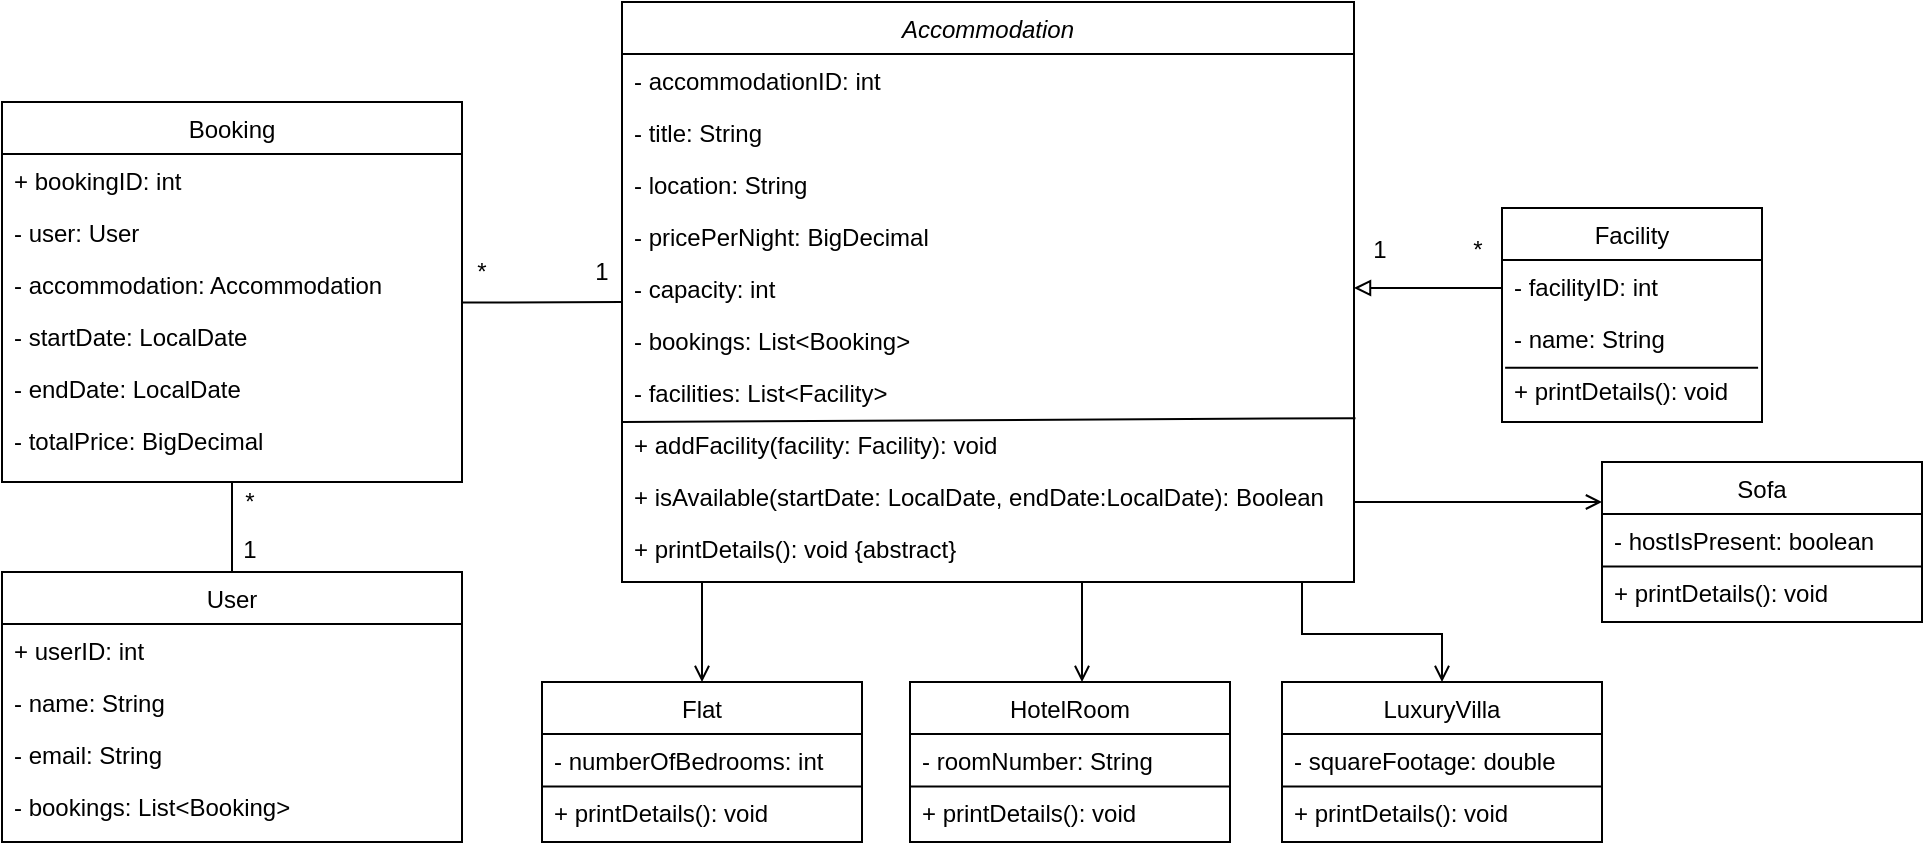 <mxfile version="28.2.8">
  <diagram id="C5RBs43oDa-KdzZeNtuy" name="Page-1">
    <mxGraphModel dx="1944" dy="622" grid="1" gridSize="10" guides="1" tooltips="1" connect="1" arrows="1" fold="1" page="1" pageScale="1" pageWidth="827" pageHeight="1169" math="0" shadow="0">
      <root>
        <mxCell id="WIyWlLk6GJQsqaUBKTNV-0" />
        <mxCell id="WIyWlLk6GJQsqaUBKTNV-1" parent="WIyWlLk6GJQsqaUBKTNV-0" />
        <mxCell id="A8OxmwOQw2GTd8wpq_th-40" style="edgeStyle=orthogonalEdgeStyle;rounded=0;orthogonalLoop=1;jettySize=auto;html=1;entryX=0.5;entryY=0;entryDx=0;entryDy=0;endArrow=open;endFill=0;" edge="1" parent="WIyWlLk6GJQsqaUBKTNV-1" target="A8OxmwOQw2GTd8wpq_th-9">
          <mxGeometry relative="1" as="geometry">
            <mxPoint x="130" y="300" as="sourcePoint" />
            <Array as="points">
              <mxPoint x="150" y="300" />
            </Array>
          </mxGeometry>
        </mxCell>
        <mxCell id="zkfFHV4jXpPFQw0GAbJ--0" value="Accommodation" style="swimlane;fontStyle=2;align=center;verticalAlign=top;childLayout=stackLayout;horizontal=1;startSize=26;horizontalStack=0;resizeParent=1;resizeLast=0;collapsible=1;marginBottom=0;rounded=0;shadow=0;strokeWidth=1;" parent="WIyWlLk6GJQsqaUBKTNV-1" vertex="1">
          <mxGeometry x="110" y="10" width="366" height="290" as="geometry">
            <mxRectangle x="230" y="140" width="160" height="26" as="alternateBounds" />
          </mxGeometry>
        </mxCell>
        <mxCell id="zkfFHV4jXpPFQw0GAbJ--1" value="- accommodationID: int" style="text;align=left;verticalAlign=top;spacingLeft=4;spacingRight=4;overflow=hidden;rotatable=0;points=[[0,0.5],[1,0.5]];portConstraint=eastwest;" parent="zkfFHV4jXpPFQw0GAbJ--0" vertex="1">
          <mxGeometry y="26" width="366" height="26" as="geometry" />
        </mxCell>
        <mxCell id="zkfFHV4jXpPFQw0GAbJ--2" value="- title: String" style="text;align=left;verticalAlign=top;spacingLeft=4;spacingRight=4;overflow=hidden;rotatable=0;points=[[0,0.5],[1,0.5]];portConstraint=eastwest;rounded=0;shadow=0;html=0;" parent="zkfFHV4jXpPFQw0GAbJ--0" vertex="1">
          <mxGeometry y="52" width="366" height="26" as="geometry" />
        </mxCell>
        <mxCell id="zkfFHV4jXpPFQw0GAbJ--3" value="- location: String&#xa;" style="text;align=left;verticalAlign=top;spacingLeft=4;spacingRight=4;overflow=hidden;rotatable=0;points=[[0,0.5],[1,0.5]];portConstraint=eastwest;rounded=0;shadow=0;html=0;" parent="zkfFHV4jXpPFQw0GAbJ--0" vertex="1">
          <mxGeometry y="78" width="366" height="26" as="geometry" />
        </mxCell>
        <mxCell id="A8OxmwOQw2GTd8wpq_th-0" value="- pricePerNight: BigDecimal&#xa;" style="text;align=left;verticalAlign=top;spacingLeft=4;spacingRight=4;overflow=hidden;rotatable=0;points=[[0,0.5],[1,0.5]];portConstraint=eastwest;rounded=0;shadow=0;html=0;" vertex="1" parent="zkfFHV4jXpPFQw0GAbJ--0">
          <mxGeometry y="104" width="366" height="26" as="geometry" />
        </mxCell>
        <mxCell id="A8OxmwOQw2GTd8wpq_th-1" value="- capacity: int&#xa;" style="text;align=left;verticalAlign=top;spacingLeft=4;spacingRight=4;overflow=hidden;rotatable=0;points=[[0,0.5],[1,0.5]];portConstraint=eastwest;rounded=0;shadow=0;html=0;" vertex="1" parent="zkfFHV4jXpPFQw0GAbJ--0">
          <mxGeometry y="130" width="366" height="26" as="geometry" />
        </mxCell>
        <mxCell id="A8OxmwOQw2GTd8wpq_th-37" value="" style="endArrow=none;html=1;rounded=0;entryX=1.002;entryY=0.003;entryDx=0;entryDy=0;entryPerimeter=0;" edge="1" parent="zkfFHV4jXpPFQw0GAbJ--0" target="A8OxmwOQw2GTd8wpq_th-19">
          <mxGeometry width="50" height="50" relative="1" as="geometry">
            <mxPoint y="210" as="sourcePoint" />
            <mxPoint x="50" y="160" as="targetPoint" />
          </mxGeometry>
        </mxCell>
        <mxCell id="A8OxmwOQw2GTd8wpq_th-2" value="- bookings: List&lt;Booking&gt;&#xa;" style="text;align=left;verticalAlign=top;spacingLeft=4;spacingRight=4;overflow=hidden;rotatable=0;points=[[0,0.5],[1,0.5]];portConstraint=eastwest;rounded=0;shadow=0;html=0;" vertex="1" parent="zkfFHV4jXpPFQw0GAbJ--0">
          <mxGeometry y="156" width="366" height="26" as="geometry" />
        </mxCell>
        <mxCell id="A8OxmwOQw2GTd8wpq_th-35" value="- facilities: List&lt;Facility&gt;&#xa;" style="text;align=left;verticalAlign=top;spacingLeft=4;spacingRight=4;overflow=hidden;rotatable=0;points=[[0,0.5],[1,0.5]];portConstraint=eastwest;rounded=0;shadow=0;html=0;" vertex="1" parent="zkfFHV4jXpPFQw0GAbJ--0">
          <mxGeometry y="182" width="366" height="26" as="geometry" />
        </mxCell>
        <mxCell id="A8OxmwOQw2GTd8wpq_th-19" value="+ addFacility(facility: Facility): void " style="text;align=left;verticalAlign=top;spacingLeft=4;spacingRight=4;overflow=hidden;rotatable=0;points=[[0,0.5],[1,0.5]];portConstraint=eastwest;rounded=0;shadow=0;html=0;" vertex="1" parent="zkfFHV4jXpPFQw0GAbJ--0">
          <mxGeometry y="208" width="366" height="26" as="geometry" />
        </mxCell>
        <mxCell id="A8OxmwOQw2GTd8wpq_th-3" value="+ isAvailable(startDate: LocalDate, endDate:LocalDate): Boolean" style="text;align=left;verticalAlign=top;spacingLeft=4;spacingRight=4;overflow=hidden;rotatable=0;points=[[0,0.5],[1,0.5]];portConstraint=eastwest;rounded=0;shadow=0;html=0;" vertex="1" parent="zkfFHV4jXpPFQw0GAbJ--0">
          <mxGeometry y="234" width="366" height="26" as="geometry" />
        </mxCell>
        <mxCell id="A8OxmwOQw2GTd8wpq_th-8" value="+ printDetails(): void {abstract}" style="text;align=left;verticalAlign=top;spacingLeft=4;spacingRight=4;overflow=hidden;rotatable=0;points=[[0,0.5],[1,0.5]];portConstraint=eastwest;rounded=0;shadow=0;html=0;" vertex="1" parent="zkfFHV4jXpPFQw0GAbJ--0">
          <mxGeometry y="260" width="366" height="26" as="geometry" />
        </mxCell>
        <mxCell id="A8OxmwOQw2GTd8wpq_th-9" value="Flat" style="swimlane;fontStyle=0;align=center;verticalAlign=top;childLayout=stackLayout;horizontal=1;startSize=26;horizontalStack=0;resizeParent=1;resizeLast=0;collapsible=1;marginBottom=0;rounded=0;shadow=0;strokeWidth=1;" vertex="1" parent="WIyWlLk6GJQsqaUBKTNV-1">
          <mxGeometry x="70" y="350" width="160" height="80" as="geometry">
            <mxRectangle x="120" y="360" width="160" height="26" as="alternateBounds" />
          </mxGeometry>
        </mxCell>
        <mxCell id="A8OxmwOQw2GTd8wpq_th-10" value="- numberOfBedrooms: int" style="text;align=left;verticalAlign=top;spacingLeft=4;spacingRight=4;overflow=hidden;rotatable=0;points=[[0,0.5],[1,0.5]];portConstraint=eastwest;" vertex="1" parent="A8OxmwOQw2GTd8wpq_th-9">
          <mxGeometry y="26" width="160" height="26" as="geometry" />
        </mxCell>
        <mxCell id="A8OxmwOQw2GTd8wpq_th-38" value="+ printDetails(): void" style="text;align=left;verticalAlign=top;spacingLeft=4;spacingRight=4;overflow=hidden;rotatable=0;points=[[0,0.5],[1,0.5]];portConstraint=eastwest;" vertex="1" parent="A8OxmwOQw2GTd8wpq_th-9">
          <mxGeometry y="52" width="160" height="26" as="geometry" />
        </mxCell>
        <mxCell id="A8OxmwOQw2GTd8wpq_th-39" value="" style="endArrow=none;html=1;rounded=0;exitX=-0.002;exitY=1.008;exitDx=0;exitDy=0;exitPerimeter=0;entryX=0.997;entryY=0.008;entryDx=0;entryDy=0;entryPerimeter=0;" edge="1" parent="A8OxmwOQw2GTd8wpq_th-9" source="A8OxmwOQw2GTd8wpq_th-10" target="A8OxmwOQw2GTd8wpq_th-38">
          <mxGeometry width="50" height="50" relative="1" as="geometry">
            <mxPoint y="160" as="sourcePoint" />
            <mxPoint x="50" y="110" as="targetPoint" />
          </mxGeometry>
        </mxCell>
        <mxCell id="A8OxmwOQw2GTd8wpq_th-31" style="edgeStyle=orthogonalEdgeStyle;rounded=0;orthogonalLoop=1;jettySize=auto;html=1;entryX=1;entryY=0.5;entryDx=0;entryDy=0;endArrow=block;endFill=0;" edge="1" parent="WIyWlLk6GJQsqaUBKTNV-1" source="A8OxmwOQw2GTd8wpq_th-20" target="A8OxmwOQw2GTd8wpq_th-1">
          <mxGeometry relative="1" as="geometry">
            <Array as="points">
              <mxPoint x="530" y="153" />
              <mxPoint x="530" y="153" />
            </Array>
          </mxGeometry>
        </mxCell>
        <mxCell id="A8OxmwOQw2GTd8wpq_th-20" value="Facility" style="swimlane;fontStyle=0;align=center;verticalAlign=top;childLayout=stackLayout;horizontal=1;startSize=26;horizontalStack=0;resizeParent=1;resizeLast=0;collapsible=1;marginBottom=0;rounded=0;shadow=0;strokeWidth=1;" vertex="1" parent="WIyWlLk6GJQsqaUBKTNV-1">
          <mxGeometry x="550" y="113" width="130" height="107" as="geometry">
            <mxRectangle x="230" y="140" width="160" height="26" as="alternateBounds" />
          </mxGeometry>
        </mxCell>
        <mxCell id="A8OxmwOQw2GTd8wpq_th-21" value="- facilityID: int" style="text;align=left;verticalAlign=top;spacingLeft=4;spacingRight=4;overflow=hidden;rotatable=0;points=[[0,0.5],[1,0.5]];portConstraint=eastwest;" vertex="1" parent="A8OxmwOQw2GTd8wpq_th-20">
          <mxGeometry y="26" width="130" height="26" as="geometry" />
        </mxCell>
        <mxCell id="A8OxmwOQw2GTd8wpq_th-22" value="- name: String" style="text;align=left;verticalAlign=top;spacingLeft=4;spacingRight=4;overflow=hidden;rotatable=0;points=[[0,0.5],[1,0.5]];portConstraint=eastwest;rounded=0;shadow=0;html=0;" vertex="1" parent="A8OxmwOQw2GTd8wpq_th-20">
          <mxGeometry y="52" width="130" height="26" as="geometry" />
        </mxCell>
        <mxCell id="A8OxmwOQw2GTd8wpq_th-56" value="+ printDetails(): void" style="text;align=left;verticalAlign=top;spacingLeft=4;spacingRight=4;overflow=hidden;rotatable=0;points=[[0,0.5],[1,0.5]];portConstraint=eastwest;rounded=0;shadow=0;html=0;" vertex="1" parent="A8OxmwOQw2GTd8wpq_th-20">
          <mxGeometry y="78" width="130" height="26" as="geometry" />
        </mxCell>
        <mxCell id="A8OxmwOQw2GTd8wpq_th-57" value="" style="endArrow=none;html=1;rounded=0;exitX=0.012;exitY=0.073;exitDx=0;exitDy=0;exitPerimeter=0;entryX=0.985;entryY=1.073;entryDx=0;entryDy=0;entryPerimeter=0;" edge="1" parent="A8OxmwOQw2GTd8wpq_th-20" source="A8OxmwOQw2GTd8wpq_th-56" target="A8OxmwOQw2GTd8wpq_th-22">
          <mxGeometry width="50" height="50" relative="1" as="geometry">
            <mxPoint x="-10" y="167" as="sourcePoint" />
            <mxPoint x="40" y="117" as="targetPoint" />
          </mxGeometry>
        </mxCell>
        <mxCell id="A8OxmwOQw2GTd8wpq_th-32" value="1" style="text;html=1;whiteSpace=wrap;strokeColor=none;fillColor=none;align=center;verticalAlign=middle;rounded=0;" vertex="1" parent="WIyWlLk6GJQsqaUBKTNV-1">
          <mxGeometry x="459" y="119" width="60" height="30" as="geometry" />
        </mxCell>
        <mxCell id="A8OxmwOQw2GTd8wpq_th-33" value="*" style="text;html=1;whiteSpace=wrap;strokeColor=none;fillColor=none;align=center;verticalAlign=middle;rounded=0;" vertex="1" parent="WIyWlLk6GJQsqaUBKTNV-1">
          <mxGeometry x="508" y="119" width="60" height="30" as="geometry" />
        </mxCell>
        <mxCell id="A8OxmwOQw2GTd8wpq_th-41" value="HotelRoom" style="swimlane;fontStyle=0;align=center;verticalAlign=top;childLayout=stackLayout;horizontal=1;startSize=26;horizontalStack=0;resizeParent=1;resizeLast=0;collapsible=1;marginBottom=0;rounded=0;shadow=0;strokeWidth=1;" vertex="1" parent="WIyWlLk6GJQsqaUBKTNV-1">
          <mxGeometry x="254" y="350" width="160" height="80" as="geometry">
            <mxRectangle x="120" y="360" width="160" height="26" as="alternateBounds" />
          </mxGeometry>
        </mxCell>
        <mxCell id="A8OxmwOQw2GTd8wpq_th-42" value="- roomNumber: String" style="text;align=left;verticalAlign=top;spacingLeft=4;spacingRight=4;overflow=hidden;rotatable=0;points=[[0,0.5],[1,0.5]];portConstraint=eastwest;" vertex="1" parent="A8OxmwOQw2GTd8wpq_th-41">
          <mxGeometry y="26" width="160" height="26" as="geometry" />
        </mxCell>
        <mxCell id="A8OxmwOQw2GTd8wpq_th-43" value="+ printDetails(): void" style="text;align=left;verticalAlign=top;spacingLeft=4;spacingRight=4;overflow=hidden;rotatable=0;points=[[0,0.5],[1,0.5]];portConstraint=eastwest;" vertex="1" parent="A8OxmwOQw2GTd8wpq_th-41">
          <mxGeometry y="52" width="160" height="26" as="geometry" />
        </mxCell>
        <mxCell id="A8OxmwOQw2GTd8wpq_th-44" value="" style="endArrow=none;html=1;rounded=0;exitX=-0.002;exitY=1.008;exitDx=0;exitDy=0;exitPerimeter=0;entryX=0.997;entryY=0.008;entryDx=0;entryDy=0;entryPerimeter=0;" edge="1" parent="A8OxmwOQw2GTd8wpq_th-41" source="A8OxmwOQw2GTd8wpq_th-42" target="A8OxmwOQw2GTd8wpq_th-43">
          <mxGeometry width="50" height="50" relative="1" as="geometry">
            <mxPoint y="160" as="sourcePoint" />
            <mxPoint x="50" y="110" as="targetPoint" />
          </mxGeometry>
        </mxCell>
        <mxCell id="A8OxmwOQw2GTd8wpq_th-45" style="edgeStyle=orthogonalEdgeStyle;rounded=0;orthogonalLoop=1;jettySize=auto;html=1;entryX=0.5;entryY=0;entryDx=0;entryDy=0;endArrow=open;endFill=0;" edge="1" parent="WIyWlLk6GJQsqaUBKTNV-1">
          <mxGeometry relative="1" as="geometry">
            <mxPoint x="340" y="300" as="sourcePoint" />
            <mxPoint x="340" y="350" as="targetPoint" />
          </mxGeometry>
        </mxCell>
        <mxCell id="A8OxmwOQw2GTd8wpq_th-46" value="LuxuryVilla" style="swimlane;fontStyle=0;align=center;verticalAlign=top;childLayout=stackLayout;horizontal=1;startSize=26;horizontalStack=0;resizeParent=1;resizeLast=0;collapsible=1;marginBottom=0;rounded=0;shadow=0;strokeWidth=1;" vertex="1" parent="WIyWlLk6GJQsqaUBKTNV-1">
          <mxGeometry x="440" y="350" width="160" height="80" as="geometry">
            <mxRectangle x="120" y="360" width="160" height="26" as="alternateBounds" />
          </mxGeometry>
        </mxCell>
        <mxCell id="A8OxmwOQw2GTd8wpq_th-47" value="- squareFootage: double" style="text;align=left;verticalAlign=top;spacingLeft=4;spacingRight=4;overflow=hidden;rotatable=0;points=[[0,0.5],[1,0.5]];portConstraint=eastwest;" vertex="1" parent="A8OxmwOQw2GTd8wpq_th-46">
          <mxGeometry y="26" width="160" height="26" as="geometry" />
        </mxCell>
        <mxCell id="A8OxmwOQw2GTd8wpq_th-48" value="+ printDetails(): void" style="text;align=left;verticalAlign=top;spacingLeft=4;spacingRight=4;overflow=hidden;rotatable=0;points=[[0,0.5],[1,0.5]];portConstraint=eastwest;" vertex="1" parent="A8OxmwOQw2GTd8wpq_th-46">
          <mxGeometry y="52" width="160" height="26" as="geometry" />
        </mxCell>
        <mxCell id="A8OxmwOQw2GTd8wpq_th-49" value="" style="endArrow=none;html=1;rounded=0;exitX=-0.002;exitY=1.008;exitDx=0;exitDy=0;exitPerimeter=0;entryX=0.997;entryY=0.008;entryDx=0;entryDy=0;entryPerimeter=0;" edge="1" parent="A8OxmwOQw2GTd8wpq_th-46" source="A8OxmwOQw2GTd8wpq_th-47" target="A8OxmwOQw2GTd8wpq_th-48">
          <mxGeometry width="50" height="50" relative="1" as="geometry">
            <mxPoint y="160" as="sourcePoint" />
            <mxPoint x="50" y="110" as="targetPoint" />
          </mxGeometry>
        </mxCell>
        <mxCell id="A8OxmwOQw2GTd8wpq_th-50" style="edgeStyle=orthogonalEdgeStyle;rounded=0;orthogonalLoop=1;jettySize=auto;html=1;entryX=0.5;entryY=0;entryDx=0;entryDy=0;endArrow=open;endFill=0;" edge="1" parent="WIyWlLk6GJQsqaUBKTNV-1" target="A8OxmwOQw2GTd8wpq_th-46">
          <mxGeometry relative="1" as="geometry">
            <mxPoint x="450" y="300" as="sourcePoint" />
            <mxPoint x="450" y="350" as="targetPoint" />
            <Array as="points">
              <mxPoint x="450" y="326" />
              <mxPoint x="520" y="326" />
            </Array>
          </mxGeometry>
        </mxCell>
        <mxCell id="A8OxmwOQw2GTd8wpq_th-51" value="Sofa" style="swimlane;fontStyle=0;align=center;verticalAlign=top;childLayout=stackLayout;horizontal=1;startSize=26;horizontalStack=0;resizeParent=1;resizeLast=0;collapsible=1;marginBottom=0;rounded=0;shadow=0;strokeWidth=1;" vertex="1" parent="WIyWlLk6GJQsqaUBKTNV-1">
          <mxGeometry x="600" y="240" width="160" height="80" as="geometry">
            <mxRectangle x="120" y="360" width="160" height="26" as="alternateBounds" />
          </mxGeometry>
        </mxCell>
        <mxCell id="A8OxmwOQw2GTd8wpq_th-52" value="- hostIsPresent: boolean" style="text;align=left;verticalAlign=top;spacingLeft=4;spacingRight=4;overflow=hidden;rotatable=0;points=[[0,0.5],[1,0.5]];portConstraint=eastwest;" vertex="1" parent="A8OxmwOQw2GTd8wpq_th-51">
          <mxGeometry y="26" width="160" height="26" as="geometry" />
        </mxCell>
        <mxCell id="A8OxmwOQw2GTd8wpq_th-53" value="+ printDetails(): void" style="text;align=left;verticalAlign=top;spacingLeft=4;spacingRight=4;overflow=hidden;rotatable=0;points=[[0,0.5],[1,0.5]];portConstraint=eastwest;" vertex="1" parent="A8OxmwOQw2GTd8wpq_th-51">
          <mxGeometry y="52" width="160" height="26" as="geometry" />
        </mxCell>
        <mxCell id="A8OxmwOQw2GTd8wpq_th-54" value="" style="endArrow=none;html=1;rounded=0;exitX=-0.002;exitY=1.008;exitDx=0;exitDy=0;exitPerimeter=0;entryX=0.997;entryY=0.008;entryDx=0;entryDy=0;entryPerimeter=0;" edge="1" parent="A8OxmwOQw2GTd8wpq_th-51" source="A8OxmwOQw2GTd8wpq_th-52" target="A8OxmwOQw2GTd8wpq_th-53">
          <mxGeometry width="50" height="50" relative="1" as="geometry">
            <mxPoint y="160" as="sourcePoint" />
            <mxPoint x="50" y="110" as="targetPoint" />
          </mxGeometry>
        </mxCell>
        <mxCell id="A8OxmwOQw2GTd8wpq_th-58" value="Booking" style="swimlane;fontStyle=0;align=center;verticalAlign=top;childLayout=stackLayout;horizontal=1;startSize=26;horizontalStack=0;resizeParent=1;resizeLast=0;collapsible=1;marginBottom=0;rounded=0;shadow=0;strokeWidth=1;" vertex="1" parent="WIyWlLk6GJQsqaUBKTNV-1">
          <mxGeometry x="-200" y="60" width="230" height="190" as="geometry">
            <mxRectangle x="230" y="140" width="160" height="26" as="alternateBounds" />
          </mxGeometry>
        </mxCell>
        <mxCell id="A8OxmwOQw2GTd8wpq_th-59" value="+ bookingID: int" style="text;align=left;verticalAlign=top;spacingLeft=4;spacingRight=4;overflow=hidden;rotatable=0;points=[[0,0.5],[1,0.5]];portConstraint=eastwest;" vertex="1" parent="A8OxmwOQw2GTd8wpq_th-58">
          <mxGeometry y="26" width="230" height="26" as="geometry" />
        </mxCell>
        <mxCell id="A8OxmwOQw2GTd8wpq_th-60" value="- user: User" style="text;align=left;verticalAlign=top;spacingLeft=4;spacingRight=4;overflow=hidden;rotatable=0;points=[[0,0.5],[1,0.5]];portConstraint=eastwest;rounded=0;shadow=0;html=0;" vertex="1" parent="A8OxmwOQw2GTd8wpq_th-58">
          <mxGeometry y="52" width="230" height="26" as="geometry" />
        </mxCell>
        <mxCell id="A8OxmwOQw2GTd8wpq_th-61" value="- accommodation: Accommodation &#xa;" style="text;align=left;verticalAlign=top;spacingLeft=4;spacingRight=4;overflow=hidden;rotatable=0;points=[[0,0.5],[1,0.5]];portConstraint=eastwest;rounded=0;shadow=0;html=0;" vertex="1" parent="A8OxmwOQw2GTd8wpq_th-58">
          <mxGeometry y="78" width="230" height="26" as="geometry" />
        </mxCell>
        <mxCell id="A8OxmwOQw2GTd8wpq_th-62" value="- startDate: LocalDate&#xa;" style="text;align=left;verticalAlign=top;spacingLeft=4;spacingRight=4;overflow=hidden;rotatable=0;points=[[0,0.5],[1,0.5]];portConstraint=eastwest;rounded=0;shadow=0;html=0;" vertex="1" parent="A8OxmwOQw2GTd8wpq_th-58">
          <mxGeometry y="104" width="230" height="26" as="geometry" />
        </mxCell>
        <mxCell id="A8OxmwOQw2GTd8wpq_th-63" value="- endDate: LocalDate&#xa;" style="text;align=left;verticalAlign=top;spacingLeft=4;spacingRight=4;overflow=hidden;rotatable=0;points=[[0,0.5],[1,0.5]];portConstraint=eastwest;rounded=0;shadow=0;html=0;" vertex="1" parent="A8OxmwOQw2GTd8wpq_th-58">
          <mxGeometry y="130" width="230" height="26" as="geometry" />
        </mxCell>
        <mxCell id="A8OxmwOQw2GTd8wpq_th-65" value="- totalPrice: BigDecimal" style="text;align=left;verticalAlign=top;spacingLeft=4;spacingRight=4;overflow=hidden;rotatable=0;points=[[0,0.5],[1,0.5]];portConstraint=eastwest;rounded=0;shadow=0;html=0;" vertex="1" parent="A8OxmwOQw2GTd8wpq_th-58">
          <mxGeometry y="156" width="230" height="26" as="geometry" />
        </mxCell>
        <mxCell id="A8OxmwOQw2GTd8wpq_th-70" value="" style="endArrow=none;html=1;rounded=0;exitX=0.999;exitY=0.857;exitDx=0;exitDy=0;exitPerimeter=0;entryX=0;entryY=0.769;entryDx=0;entryDy=0;entryPerimeter=0;" edge="1" parent="WIyWlLk6GJQsqaUBKTNV-1" source="A8OxmwOQw2GTd8wpq_th-61" target="A8OxmwOQw2GTd8wpq_th-1">
          <mxGeometry width="50" height="50" relative="1" as="geometry">
            <mxPoint x="50" y="200" as="sourcePoint" />
            <mxPoint x="70" y="150" as="targetPoint" />
          </mxGeometry>
        </mxCell>
        <mxCell id="A8OxmwOQw2GTd8wpq_th-71" value="1" style="text;html=1;whiteSpace=wrap;strokeColor=none;fillColor=none;align=center;verticalAlign=middle;rounded=0;" vertex="1" parent="WIyWlLk6GJQsqaUBKTNV-1">
          <mxGeometry x="90" y="130" width="20" height="30" as="geometry" />
        </mxCell>
        <mxCell id="A8OxmwOQw2GTd8wpq_th-72" value="*" style="text;html=1;whiteSpace=wrap;strokeColor=none;fillColor=none;align=center;verticalAlign=middle;rounded=0;" vertex="1" parent="WIyWlLk6GJQsqaUBKTNV-1">
          <mxGeometry x="30" y="130" width="20" height="30" as="geometry" />
        </mxCell>
        <mxCell id="A8OxmwOQw2GTd8wpq_th-73" value="User" style="swimlane;fontStyle=0;align=center;verticalAlign=top;childLayout=stackLayout;horizontal=1;startSize=26;horizontalStack=0;resizeParent=1;resizeLast=0;collapsible=1;marginBottom=0;rounded=0;shadow=0;strokeWidth=1;" vertex="1" parent="WIyWlLk6GJQsqaUBKTNV-1">
          <mxGeometry x="-200" y="295" width="230" height="135" as="geometry">
            <mxRectangle x="230" y="140" width="160" height="26" as="alternateBounds" />
          </mxGeometry>
        </mxCell>
        <mxCell id="A8OxmwOQw2GTd8wpq_th-74" value="+ userID: int" style="text;align=left;verticalAlign=top;spacingLeft=4;spacingRight=4;overflow=hidden;rotatable=0;points=[[0,0.5],[1,0.5]];portConstraint=eastwest;" vertex="1" parent="A8OxmwOQw2GTd8wpq_th-73">
          <mxGeometry y="26" width="230" height="26" as="geometry" />
        </mxCell>
        <mxCell id="A8OxmwOQw2GTd8wpq_th-75" value="- name: String" style="text;align=left;verticalAlign=top;spacingLeft=4;spacingRight=4;overflow=hidden;rotatable=0;points=[[0,0.5],[1,0.5]];portConstraint=eastwest;rounded=0;shadow=0;html=0;" vertex="1" parent="A8OxmwOQw2GTd8wpq_th-73">
          <mxGeometry y="52" width="230" height="26" as="geometry" />
        </mxCell>
        <mxCell id="A8OxmwOQw2GTd8wpq_th-76" value="- email: String &#xa;" style="text;align=left;verticalAlign=top;spacingLeft=4;spacingRight=4;overflow=hidden;rotatable=0;points=[[0,0.5],[1,0.5]];portConstraint=eastwest;rounded=0;shadow=0;html=0;" vertex="1" parent="A8OxmwOQw2GTd8wpq_th-73">
          <mxGeometry y="78" width="230" height="26" as="geometry" />
        </mxCell>
        <mxCell id="A8OxmwOQw2GTd8wpq_th-77" value="- bookings: List&lt;Booking&gt;&#xa;" style="text;align=left;verticalAlign=top;spacingLeft=4;spacingRight=4;overflow=hidden;rotatable=0;points=[[0,0.5],[1,0.5]];portConstraint=eastwest;rounded=0;shadow=0;html=0;" vertex="1" parent="A8OxmwOQw2GTd8wpq_th-73">
          <mxGeometry y="104" width="230" height="26" as="geometry" />
        </mxCell>
        <mxCell id="A8OxmwOQw2GTd8wpq_th-80" value="" style="endArrow=none;html=1;rounded=0;exitX=0.5;exitY=0;exitDx=0;exitDy=0;entryX=0.5;entryY=1;entryDx=0;entryDy=0;" edge="1" parent="WIyWlLk6GJQsqaUBKTNV-1" source="A8OxmwOQw2GTd8wpq_th-73" target="A8OxmwOQw2GTd8wpq_th-58">
          <mxGeometry width="50" height="50" relative="1" as="geometry">
            <mxPoint x="-280" y="170" as="sourcePoint" />
            <mxPoint x="-230" y="120" as="targetPoint" />
          </mxGeometry>
        </mxCell>
        <mxCell id="A8OxmwOQw2GTd8wpq_th-81" value="1" style="text;html=1;whiteSpace=wrap;strokeColor=none;fillColor=none;align=center;verticalAlign=middle;rounded=0;" vertex="1" parent="WIyWlLk6GJQsqaUBKTNV-1">
          <mxGeometry x="-86" y="269" width="20" height="30" as="geometry" />
        </mxCell>
        <mxCell id="A8OxmwOQw2GTd8wpq_th-82" value="*" style="text;html=1;whiteSpace=wrap;strokeColor=none;fillColor=none;align=center;verticalAlign=middle;rounded=0;" vertex="1" parent="WIyWlLk6GJQsqaUBKTNV-1">
          <mxGeometry x="-86" y="245" width="20" height="30" as="geometry" />
        </mxCell>
        <mxCell id="A8OxmwOQw2GTd8wpq_th-83" style="edgeStyle=orthogonalEdgeStyle;rounded=0;orthogonalLoop=1;jettySize=auto;html=1;entryX=0;entryY=0.25;entryDx=0;entryDy=0;endArrow=open;endFill=0;" edge="1" parent="WIyWlLk6GJQsqaUBKTNV-1" target="A8OxmwOQw2GTd8wpq_th-51">
          <mxGeometry relative="1" as="geometry">
            <mxPoint x="476" y="275" as="sourcePoint" />
            <mxPoint x="514" y="325" as="targetPoint" />
            <Array as="points">
              <mxPoint x="476" y="260" />
            </Array>
          </mxGeometry>
        </mxCell>
      </root>
    </mxGraphModel>
  </diagram>
</mxfile>

